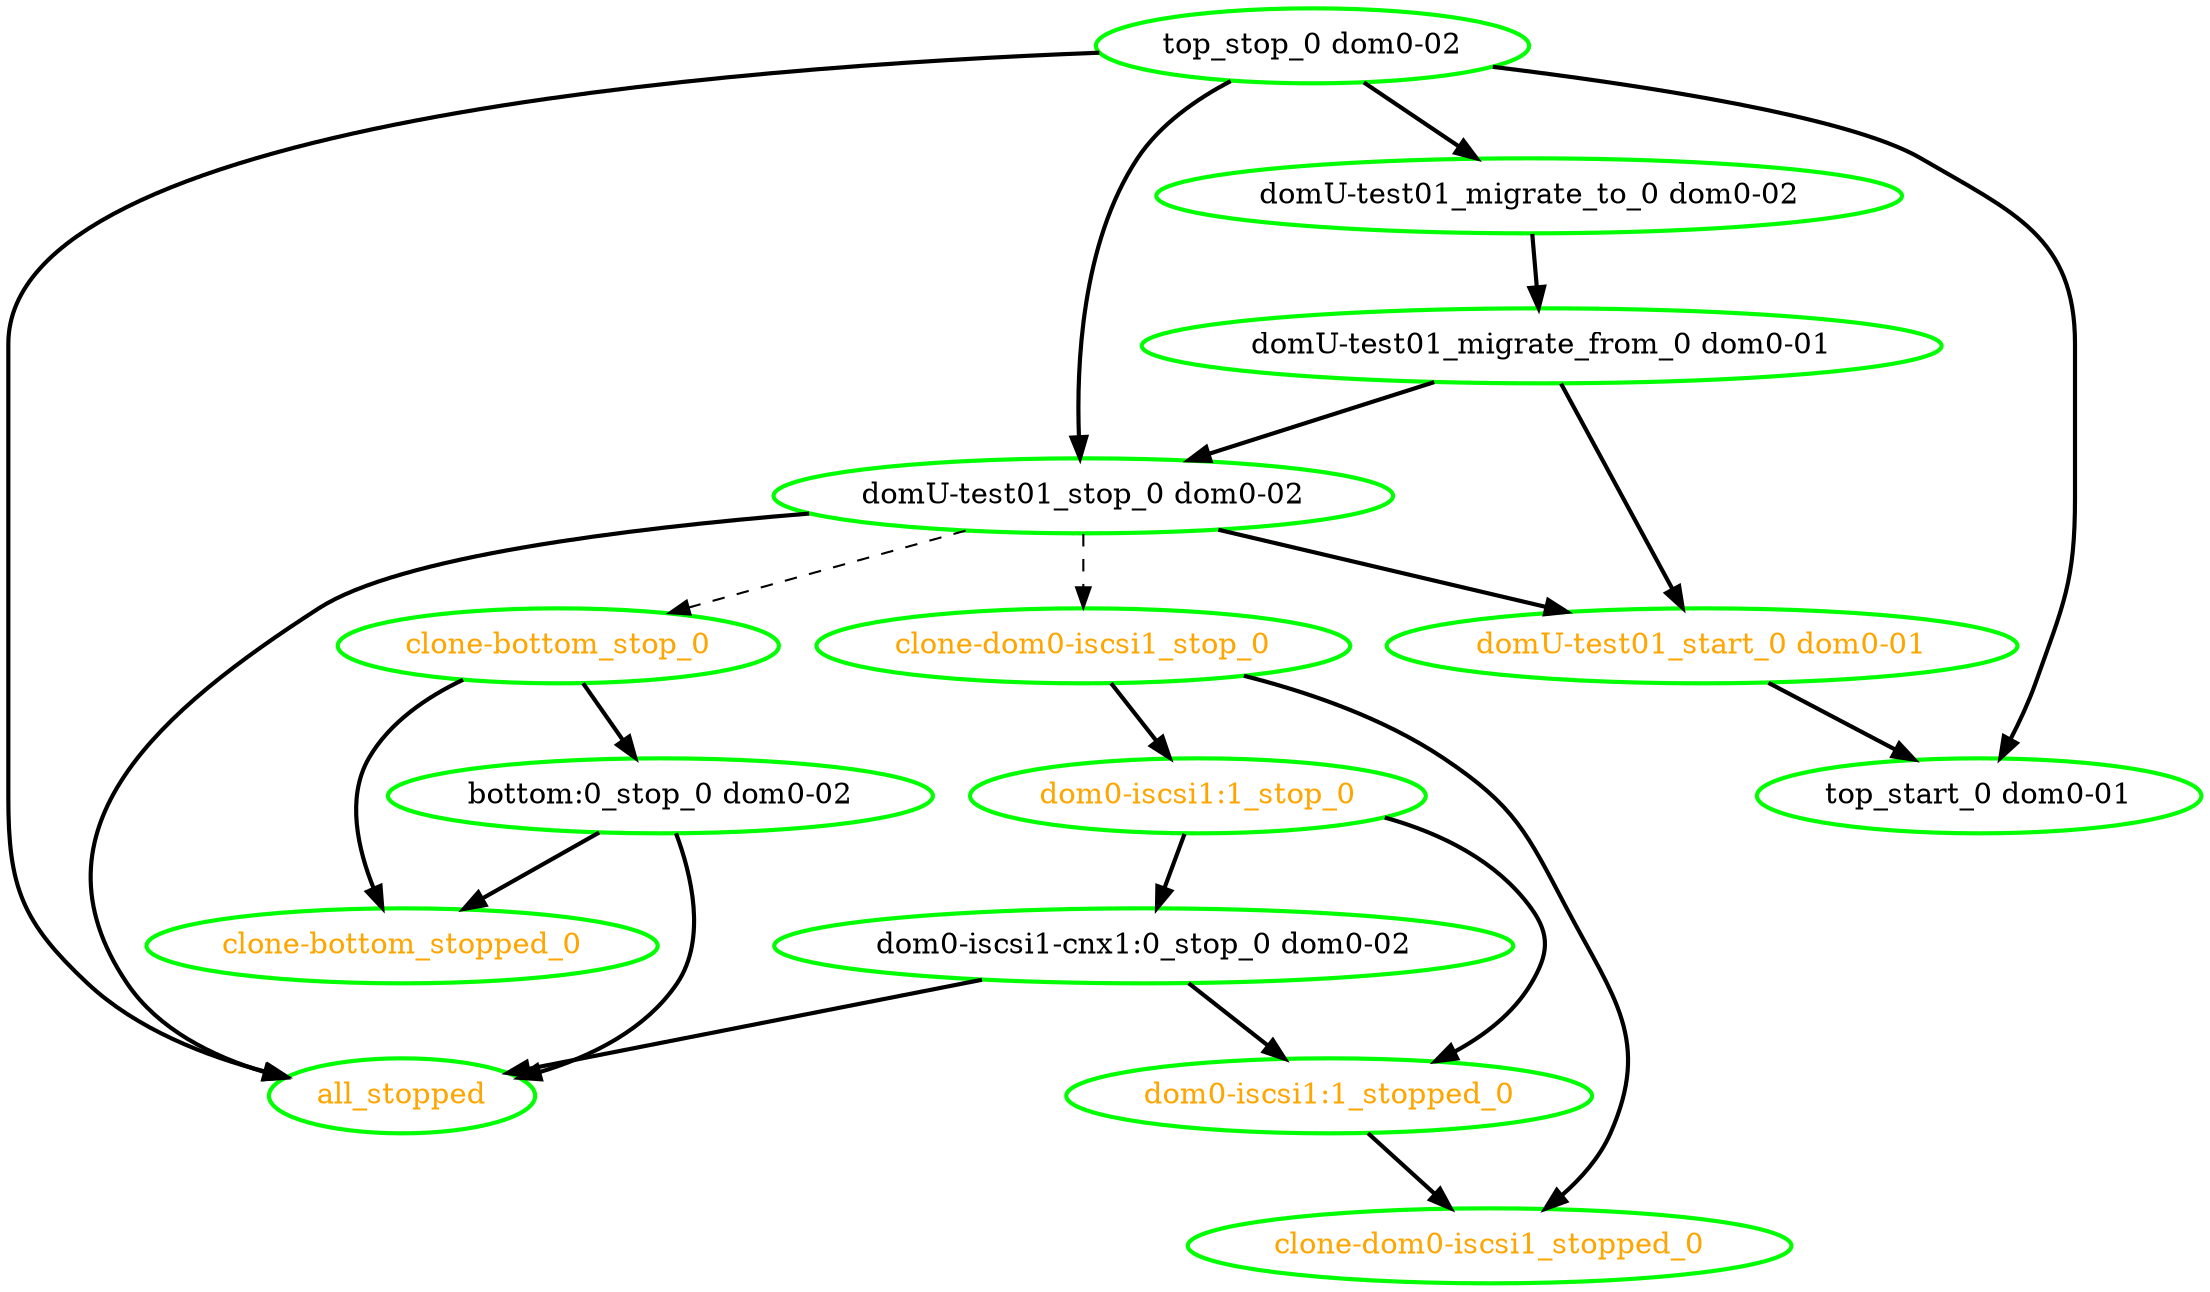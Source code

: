 digraph "g" {
"all_stopped" [ style=bold color="green" fontcolor="orange" ]
"bottom:0_stop_0 dom0-02" -> "all_stopped" [ style = bold]
"bottom:0_stop_0 dom0-02" -> "clone-bottom_stopped_0" [ style = bold]
"bottom:0_stop_0 dom0-02" [ style=bold color="green" fontcolor="black"]
"clone-bottom_stop_0" -> "bottom:0_stop_0 dom0-02" [ style = bold]
"clone-bottom_stop_0" -> "clone-bottom_stopped_0" [ style = bold]
"clone-bottom_stop_0" [ style=bold color="green" fontcolor="orange" ]
"clone-bottom_stopped_0" [ style=bold color="green" fontcolor="orange" ]
"clone-dom0-iscsi1_stop_0" -> "clone-dom0-iscsi1_stopped_0" [ style = bold]
"clone-dom0-iscsi1_stop_0" -> "dom0-iscsi1:1_stop_0" [ style = bold]
"clone-dom0-iscsi1_stop_0" [ style=bold color="green" fontcolor="orange" ]
"clone-dom0-iscsi1_stopped_0" [ style=bold color="green" fontcolor="orange" ]
"dom0-iscsi1-cnx1:0_stop_0 dom0-02" -> "all_stopped" [ style = bold]
"dom0-iscsi1-cnx1:0_stop_0 dom0-02" -> "dom0-iscsi1:1_stopped_0" [ style = bold]
"dom0-iscsi1-cnx1:0_stop_0 dom0-02" [ style=bold color="green" fontcolor="black" ]
"dom0-iscsi1:1_stop_0" -> "dom0-iscsi1-cnx1:0_stop_0 dom0-02" [ style = bold]
"dom0-iscsi1:1_stop_0" -> "dom0-iscsi1:1_stopped_0" [ style = bold]
"dom0-iscsi1:1_stop_0" [ style=bold color="green" fontcolor="orange"]
"dom0-iscsi1:1_stopped_0" -> "clone-dom0-iscsi1_stopped_0" [ style = bold]
"dom0-iscsi1:1_stopped_0" [ style=bold color="green" fontcolor="orange"]
"domU-test01_migrate_from_0 dom0-01" -> "domU-test01_start_0 dom0-01" [ style = bold]
"domU-test01_migrate_from_0 dom0-01" -> "domU-test01_stop_0 dom0-02" [ style = bold]
"domU-test01_migrate_from_0 dom0-01" [ style=bold color="green" fontcolor="black" ]
"domU-test01_migrate_to_0 dom0-02" -> "domU-test01_migrate_from_0 dom0-01" [ style = bold]
"domU-test01_migrate_to_0 dom0-02" [ style=bold color="green" fontcolor="black" ]
"domU-test01_start_0 dom0-01" -> "top_start_0 dom0-01" [ style = bold]
"domU-test01_start_0 dom0-01" [ style=bold color="green" fontcolor="orange" ]
"domU-test01_stop_0 dom0-02" -> "all_stopped" [ style = bold]
"domU-test01_stop_0 dom0-02" -> "clone-bottom_stop_0" [ style = dashed]
"domU-test01_stop_0 dom0-02" -> "clone-dom0-iscsi1_stop_0" [ style = dashed]
"domU-test01_stop_0 dom0-02" -> "domU-test01_start_0 dom0-01" [ style = bold]
"domU-test01_stop_0 dom0-02" [ style=bold color="green" fontcolor="black" ]
"top_start_0 dom0-01" [ style=bold color="green" fontcolor="black" ]
"top_stop_0 dom0-02" -> "all_stopped" [ style = bold]
"top_stop_0 dom0-02" -> "domU-test01_migrate_to_0 dom0-02" [ style = bold]
"top_stop_0 dom0-02" -> "domU-test01_stop_0 dom0-02" [ style = bold]
"top_stop_0 dom0-02" -> "top_start_0 dom0-01" [ style = bold]
"top_stop_0 dom0-02" [ style=bold color="green" fontcolor="black" ]
}
